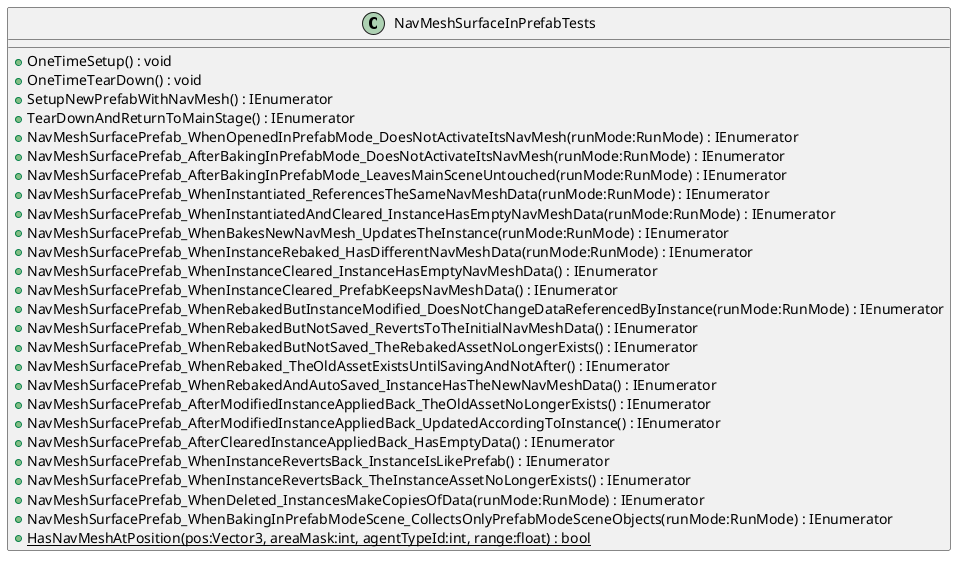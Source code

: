 @startuml
class NavMeshSurfaceInPrefabTests {
    + OneTimeSetup() : void
    + OneTimeTearDown() : void
    + SetupNewPrefabWithNavMesh() : IEnumerator
    + TearDownAndReturnToMainStage() : IEnumerator
    + NavMeshSurfacePrefab_WhenOpenedInPrefabMode_DoesNotActivateItsNavMesh(runMode:RunMode) : IEnumerator
    + NavMeshSurfacePrefab_AfterBakingInPrefabMode_DoesNotActivateItsNavMesh(runMode:RunMode) : IEnumerator
    + NavMeshSurfacePrefab_AfterBakingInPrefabMode_LeavesMainSceneUntouched(runMode:RunMode) : IEnumerator
    + NavMeshSurfacePrefab_WhenInstantiated_ReferencesTheSameNavMeshData(runMode:RunMode) : IEnumerator
    + NavMeshSurfacePrefab_WhenInstantiatedAndCleared_InstanceHasEmptyNavMeshData(runMode:RunMode) : IEnumerator
    + NavMeshSurfacePrefab_WhenBakesNewNavMesh_UpdatesTheInstance(runMode:RunMode) : IEnumerator
    + NavMeshSurfacePrefab_WhenInstanceRebaked_HasDifferentNavMeshData(runMode:RunMode) : IEnumerator
    + NavMeshSurfacePrefab_WhenInstanceCleared_InstanceHasEmptyNavMeshData() : IEnumerator
    + NavMeshSurfacePrefab_WhenInstanceCleared_PrefabKeepsNavMeshData() : IEnumerator
    + NavMeshSurfacePrefab_WhenRebakedButInstanceModified_DoesNotChangeDataReferencedByInstance(runMode:RunMode) : IEnumerator
    + NavMeshSurfacePrefab_WhenRebakedButNotSaved_RevertsToTheInitialNavMeshData() : IEnumerator
    + NavMeshSurfacePrefab_WhenRebakedButNotSaved_TheRebakedAssetNoLongerExists() : IEnumerator
    + NavMeshSurfacePrefab_WhenRebaked_TheOldAssetExistsUntilSavingAndNotAfter() : IEnumerator
    + NavMeshSurfacePrefab_WhenRebakedAndAutoSaved_InstanceHasTheNewNavMeshData() : IEnumerator
    + NavMeshSurfacePrefab_AfterModifiedInstanceAppliedBack_TheOldAssetNoLongerExists() : IEnumerator
    + NavMeshSurfacePrefab_AfterModifiedInstanceAppliedBack_UpdatedAccordingToInstance() : IEnumerator
    + NavMeshSurfacePrefab_AfterClearedInstanceAppliedBack_HasEmptyData() : IEnumerator
    + NavMeshSurfacePrefab_WhenInstanceRevertsBack_InstanceIsLikePrefab() : IEnumerator
    + NavMeshSurfacePrefab_WhenInstanceRevertsBack_TheInstanceAssetNoLongerExists() : IEnumerator
    + NavMeshSurfacePrefab_WhenDeleted_InstancesMakeCopiesOfData(runMode:RunMode) : IEnumerator
    + NavMeshSurfacePrefab_WhenBakingInPrefabModeScene_CollectsOnlyPrefabModeSceneObjects(runMode:RunMode) : IEnumerator
    + {static} HasNavMeshAtPosition(pos:Vector3, areaMask:int, agentTypeId:int, range:float) : bool
}
@enduml
